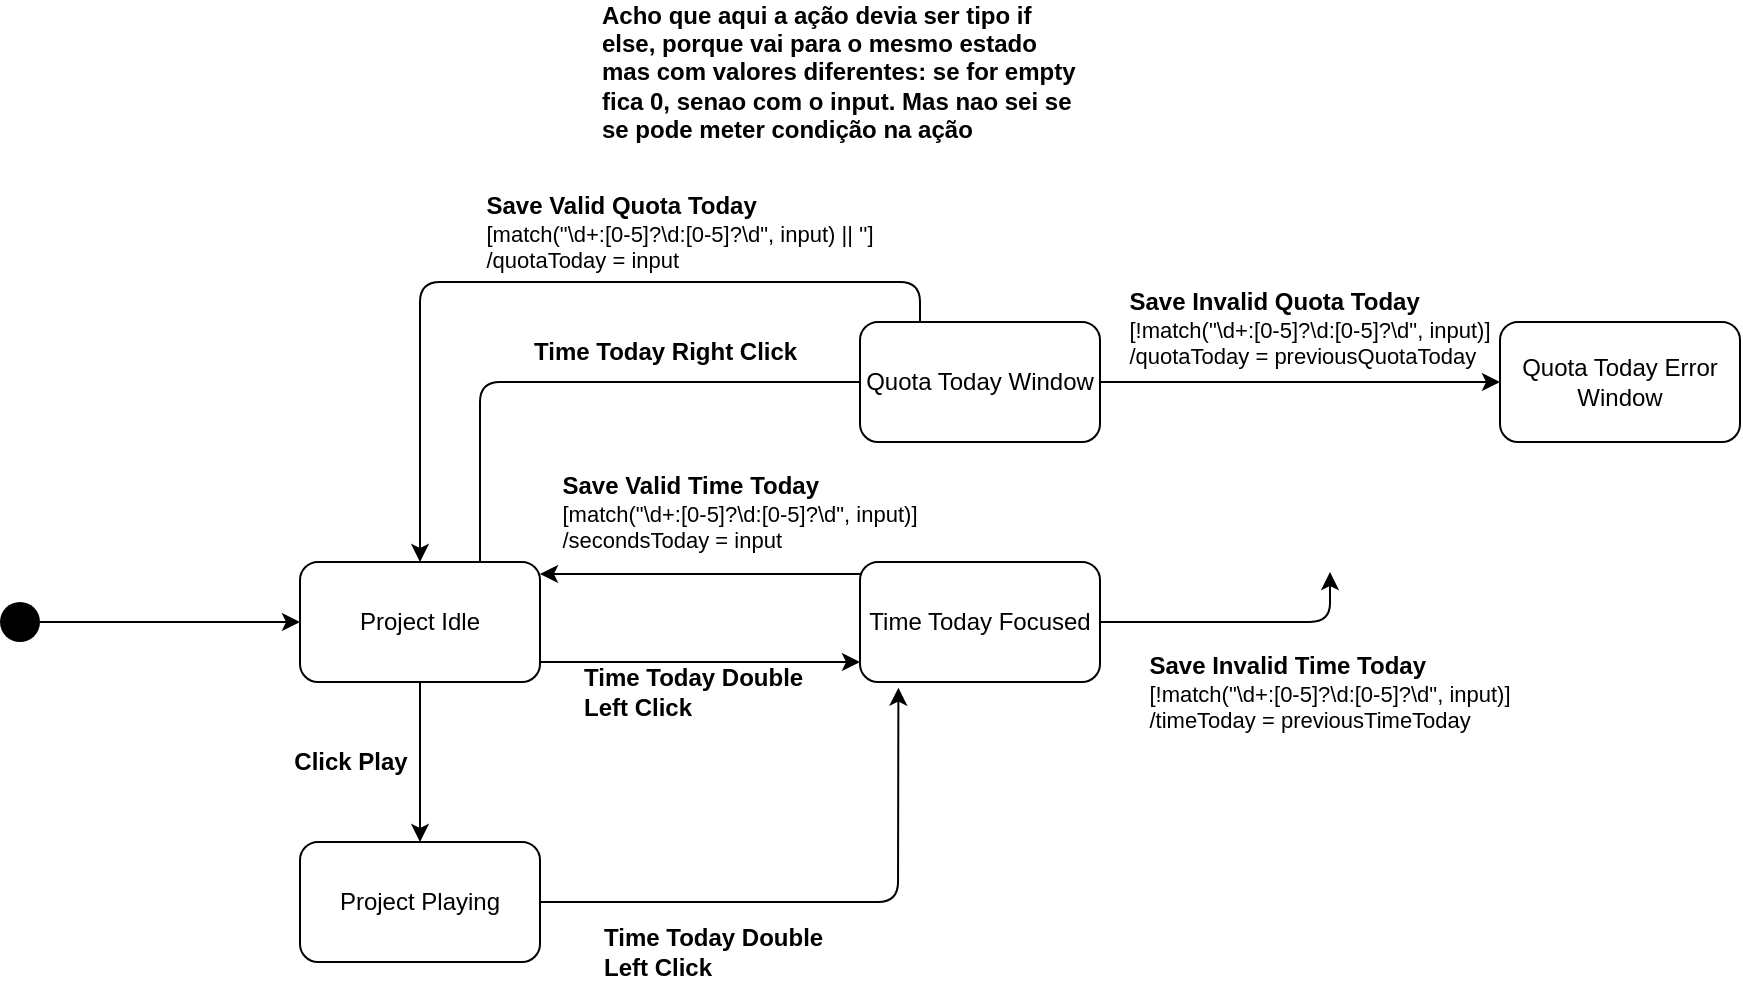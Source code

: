 <mxfile>
    <diagram id="hUVOVU6jRG6KGF_iUACn" name="Page-1">
        <mxGraphModel dx="1555" dy="638" grid="1" gridSize="10" guides="1" tooltips="1" connect="1" arrows="1" fold="1" page="1" pageScale="1" pageWidth="850" pageHeight="1100" math="0" shadow="0">
            <root>
                <mxCell id="0"/>
                <mxCell id="1" parent="0"/>
                <mxCell id="30" value="" style="edgeStyle=none;html=1;" parent="1" edge="1">
                    <mxGeometry relative="1" as="geometry">
                        <mxPoint x="170" y="340.0" as="sourcePoint"/>
                        <mxPoint x="330" y="340.0" as="targetPoint"/>
                    </mxGeometry>
                </mxCell>
                <mxCell id="44" style="edgeStyle=none;html=1;exitX=0.75;exitY=0;exitDx=0;exitDy=0;" parent="1" source="2" edge="1">
                    <mxGeometry relative="1" as="geometry">
                        <mxPoint x="350" y="200" as="targetPoint"/>
                        <Array as="points">
                            <mxPoint x="140" y="200"/>
                        </Array>
                    </mxGeometry>
                </mxCell>
                <mxCell id="2" value="Project Idle" style="rounded=1;whiteSpace=wrap;html=1;" parent="1" vertex="1">
                    <mxGeometry x="50" y="290" width="120" height="60" as="geometry"/>
                </mxCell>
                <mxCell id="3" style="edgeStyle=none;html=1;fontSize=12;" parent="1" source="4" target="2" edge="1">
                    <mxGeometry relative="1" as="geometry">
                        <mxPoint x="40" y="320.0" as="targetPoint"/>
                    </mxGeometry>
                </mxCell>
                <mxCell id="4" value="" style="ellipse;fillColor=#000000;strokeColor=none;" parent="1" vertex="1">
                    <mxGeometry x="-100" y="310" width="20" height="20" as="geometry"/>
                </mxCell>
                <mxCell id="40" style="edgeStyle=none;html=1;fontSize=11;fontColor=#000000;entryX=0.16;entryY=1.047;entryDx=0;entryDy=0;entryPerimeter=0;" parent="1" source="6" target="29" edge="1">
                    <mxGeometry relative="1" as="geometry">
                        <Array as="points">
                            <mxPoint x="349" y="460"/>
                        </Array>
                    </mxGeometry>
                </mxCell>
                <mxCell id="6" value="Project Playing" style="rounded=1;whiteSpace=wrap;html=1;fontSize=12;" parent="1" vertex="1">
                    <mxGeometry x="50" y="430" width="120" height="60" as="geometry"/>
                </mxCell>
                <mxCell id="8" style="edgeStyle=none;html=1;fontSize=12;" parent="1" source="2" target="6" edge="1">
                    <mxGeometry relative="1" as="geometry">
                        <mxPoint x="110" y="470" as="sourcePoint"/>
                        <Array as="points"/>
                    </mxGeometry>
                </mxCell>
                <mxCell id="15" value="&lt;b&gt;Click Play&lt;/b&gt;" style="text;html=1;align=center;verticalAlign=middle;resizable=0;points=[];autosize=1;strokeColor=none;fillColor=none;" parent="1" vertex="1">
                    <mxGeometry x="40" y="380" width="70" height="20" as="geometry"/>
                </mxCell>
                <mxCell id="53" style="edgeStyle=none;html=1;exitX=1;exitY=0.5;exitDx=0;exitDy=0;entryX=0.5;entryY=1;entryDx=0;entryDy=0;" parent="1" source="29" edge="1">
                    <mxGeometry relative="1" as="geometry">
                        <mxPoint x="565" y="295" as="targetPoint"/>
                        <Array as="points">
                            <mxPoint x="565" y="320"/>
                        </Array>
                    </mxGeometry>
                </mxCell>
                <mxCell id="29" value="Time Today Focused" style="rounded=1;whiteSpace=wrap;html=1;" parent="1" vertex="1">
                    <mxGeometry x="330" y="290" width="120" height="60" as="geometry"/>
                </mxCell>
                <mxCell id="31" value="&lt;b&gt;Time Today Double Left Click&lt;/b&gt;" style="text;html=1;strokeColor=none;fillColor=none;align=left;verticalAlign=middle;whiteSpace=wrap;rounded=0;" parent="1" vertex="1">
                    <mxGeometry x="190" y="340" width="120" height="30" as="geometry"/>
                </mxCell>
                <mxCell id="36" value="" style="endArrow=classic;html=1;" parent="1" edge="1">
                    <mxGeometry width="50" height="50" relative="1" as="geometry">
                        <mxPoint x="330" y="296.0" as="sourcePoint"/>
                        <mxPoint x="170" y="296.0" as="targetPoint"/>
                    </mxGeometry>
                </mxCell>
                <mxCell id="37" value="&lt;div style=&quot;text-align: left&quot;&gt;&lt;b&gt;&lt;font style=&quot;font-size: 12px&quot;&gt;Save Valid Time Today&lt;/font&gt;&lt;/b&gt;&lt;/div&gt;&lt;span style=&quot;font-size: 11px&quot;&gt;&lt;div style=&quot;text-align: left&quot;&gt;&lt;span&gt;[match(&quot;&lt;/span&gt;&lt;font style=&quot;font-family: &amp;#34;helvetica&amp;#34; , &amp;#34;arial&amp;#34; , &amp;#34;freesans&amp;#34; , sans-serif&quot;&gt;\d+:[0-5]?\d:[0-5]?\d&quot;, input)&lt;/font&gt;&lt;span style=&quot;font-family: &amp;#34;helvetica&amp;#34;&quot;&gt;]&lt;/span&gt;&lt;/div&gt;&lt;/span&gt;&lt;span style=&quot;font-size: 11px&quot;&gt;&lt;div style=&quot;text-align: left&quot;&gt;&lt;span&gt;/secondsToday = input&lt;/span&gt;&lt;/div&gt;&lt;/span&gt;" style="text;html=1;strokeColor=none;fillColor=none;align=center;verticalAlign=middle;whiteSpace=wrap;rounded=0;" parent="1" vertex="1">
                    <mxGeometry x="150" y="250" width="240" height="30" as="geometry"/>
                </mxCell>
                <mxCell id="41" value="&lt;b&gt;Time Today Double Left Click&lt;/b&gt;" style="text;html=1;strokeColor=none;fillColor=none;align=left;verticalAlign=middle;whiteSpace=wrap;rounded=0;" parent="1" vertex="1">
                    <mxGeometry x="200" y="470" width="120" height="30" as="geometry"/>
                </mxCell>
                <mxCell id="45" value="&lt;b&gt;Time Today Right Click&lt;/b&gt;" style="text;html=1;strokeColor=none;fillColor=none;align=left;verticalAlign=middle;whiteSpace=wrap;rounded=0;" parent="1" vertex="1">
                    <mxGeometry x="165" y="170" width="150" height="30" as="geometry"/>
                </mxCell>
                <mxCell id="54" style="edgeStyle=none;html=1;exitX=1;exitY=0.5;exitDx=0;exitDy=0;" parent="1" source="46" edge="1">
                    <mxGeometry relative="1" as="geometry">
                        <mxPoint x="650" y="200" as="targetPoint"/>
                        <Array as="points">
                            <mxPoint x="565" y="200"/>
                        </Array>
                    </mxGeometry>
                </mxCell>
                <mxCell id="46" value="Quota Today Window" style="rounded=1;whiteSpace=wrap;html=1;" parent="1" vertex="1">
                    <mxGeometry x="330" y="170" width="120" height="60" as="geometry"/>
                </mxCell>
                <mxCell id="48" value="" style="endArrow=classic;html=1;entryX=0.5;entryY=0;entryDx=0;entryDy=0;" parent="1" target="2" edge="1">
                    <mxGeometry width="50" height="50" relative="1" as="geometry">
                        <mxPoint x="360" y="170" as="sourcePoint"/>
                        <mxPoint x="180" y="306" as="targetPoint"/>
                        <Array as="points">
                            <mxPoint x="360" y="150"/>
                            <mxPoint x="110" y="150"/>
                        </Array>
                    </mxGeometry>
                </mxCell>
                <mxCell id="49" value="&lt;div style=&quot;text-align: left&quot;&gt;&lt;b&gt;&lt;font style=&quot;font-size: 12px&quot;&gt;Save Valid Quota Today&lt;/font&gt;&lt;/b&gt;&lt;/div&gt;&lt;span style=&quot;font-size: 11px&quot;&gt;&lt;div style=&quot;text-align: left&quot;&gt;&lt;span&gt;[match(&quot;&lt;/span&gt;&lt;font style=&quot;font-family: &amp;#34;helvetica&amp;#34; , &amp;#34;arial&amp;#34; , &amp;#34;freesans&amp;#34; , sans-serif&quot;&gt;\d+:[0-5]?\d:[0-5]?\d&quot;, input) || ''&lt;/font&gt;&lt;span style=&quot;font-family: &amp;#34;helvetica&amp;#34;&quot;&gt;]&lt;/span&gt;&lt;/div&gt;&lt;/span&gt;&lt;span style=&quot;font-size: 11px&quot;&gt;&lt;div style=&quot;text-align: left&quot;&gt;&lt;span&gt;/quotaToday = input&lt;/span&gt;&lt;/div&gt;&lt;/span&gt;" style="text;html=1;strokeColor=none;fillColor=none;align=center;verticalAlign=middle;whiteSpace=wrap;rounded=0;" parent="1" vertex="1">
                    <mxGeometry x="120" y="110" width="240" height="30" as="geometry"/>
                </mxCell>
                <mxCell id="55" value="&lt;div style=&quot;text-align: left&quot;&gt;&lt;b&gt;&lt;font style=&quot;font-size: 12px&quot;&gt;Save Invalid Quota Today&lt;/font&gt;&lt;/b&gt;&lt;/div&gt;&lt;span style=&quot;font-size: 11px&quot;&gt;&lt;div style=&quot;text-align: left&quot;&gt;&lt;span&gt;[!match(&quot;&lt;/span&gt;&lt;font style=&quot;font-family: &amp;#34;helvetica&amp;#34; , &amp;#34;arial&amp;#34; , &amp;#34;freesans&amp;#34; , sans-serif&quot;&gt;\d+:[0-5]?\d:[0-5]?\d&quot;, input)&lt;/font&gt;&lt;span style=&quot;font-family: &amp;#34;helvetica&amp;#34;&quot;&gt;]&lt;/span&gt;&lt;/div&gt;&lt;/span&gt;&lt;span style=&quot;font-size: 11px&quot;&gt;&lt;div style=&quot;text-align: left&quot;&gt;&lt;span&gt;/quotaToday = previousQuotaToday&lt;/span&gt;&lt;/div&gt;&lt;/span&gt;" style="text;html=1;strokeColor=none;fillColor=none;align=center;verticalAlign=middle;whiteSpace=wrap;rounded=0;" parent="1" vertex="1">
                    <mxGeometry x="435" y="158" width="240" height="30" as="geometry"/>
                </mxCell>
                <mxCell id="56" value="&lt;div style=&quot;text-align: left&quot;&gt;&lt;b&gt;&lt;font style=&quot;font-size: 12px&quot;&gt;Save Invalid Time Today&lt;/font&gt;&lt;/b&gt;&lt;/div&gt;&lt;span style=&quot;font-size: 11px&quot;&gt;&lt;div style=&quot;text-align: left&quot;&gt;&lt;span&gt;[!match(&quot;&lt;/span&gt;&lt;font style=&quot;font-family: &amp;#34;helvetica&amp;#34; , &amp;#34;arial&amp;#34; , &amp;#34;freesans&amp;#34; , sans-serif&quot;&gt;\d+:[0-5]?\d:[0-5]?\d&quot;, input)&lt;/font&gt;&lt;span style=&quot;font-family: &amp;#34;helvetica&amp;#34;&quot;&gt;]&lt;/span&gt;&lt;/div&gt;&lt;/span&gt;&lt;span style=&quot;font-size: 11px&quot;&gt;&lt;div style=&quot;text-align: left&quot;&gt;&lt;span&gt;/timeToday = previousTimeToday&lt;/span&gt;&lt;/div&gt;&lt;/span&gt;" style="text;html=1;strokeColor=none;fillColor=none;align=center;verticalAlign=middle;whiteSpace=wrap;rounded=0;" parent="1" vertex="1">
                    <mxGeometry x="445" y="340" width="240" height="30" as="geometry"/>
                </mxCell>
                <mxCell id="60" value="Quota Today Error Window" style="rounded=1;whiteSpace=wrap;html=1;" parent="1" vertex="1">
                    <mxGeometry x="650" y="170" width="120" height="60" as="geometry"/>
                </mxCell>
                <mxCell id="62" value="&lt;div style=&quot;text-align: left&quot;&gt;&lt;b&gt;Acho que aqui a ação devia ser tipo if else, porque vai para o mesmo estado mas com valores diferentes: se for empty fica 0, senao com o input. Mas nao sei se se pode meter condição na ação&lt;/b&gt;&lt;/div&gt;" style="text;html=1;strokeColor=none;fillColor=none;align=center;verticalAlign=middle;whiteSpace=wrap;rounded=0;" parent="1" vertex="1">
                    <mxGeometry x="200" y="30" width="240" height="30" as="geometry"/>
                </mxCell>
            </root>
        </mxGraphModel>
    </diagram>
</mxfile>